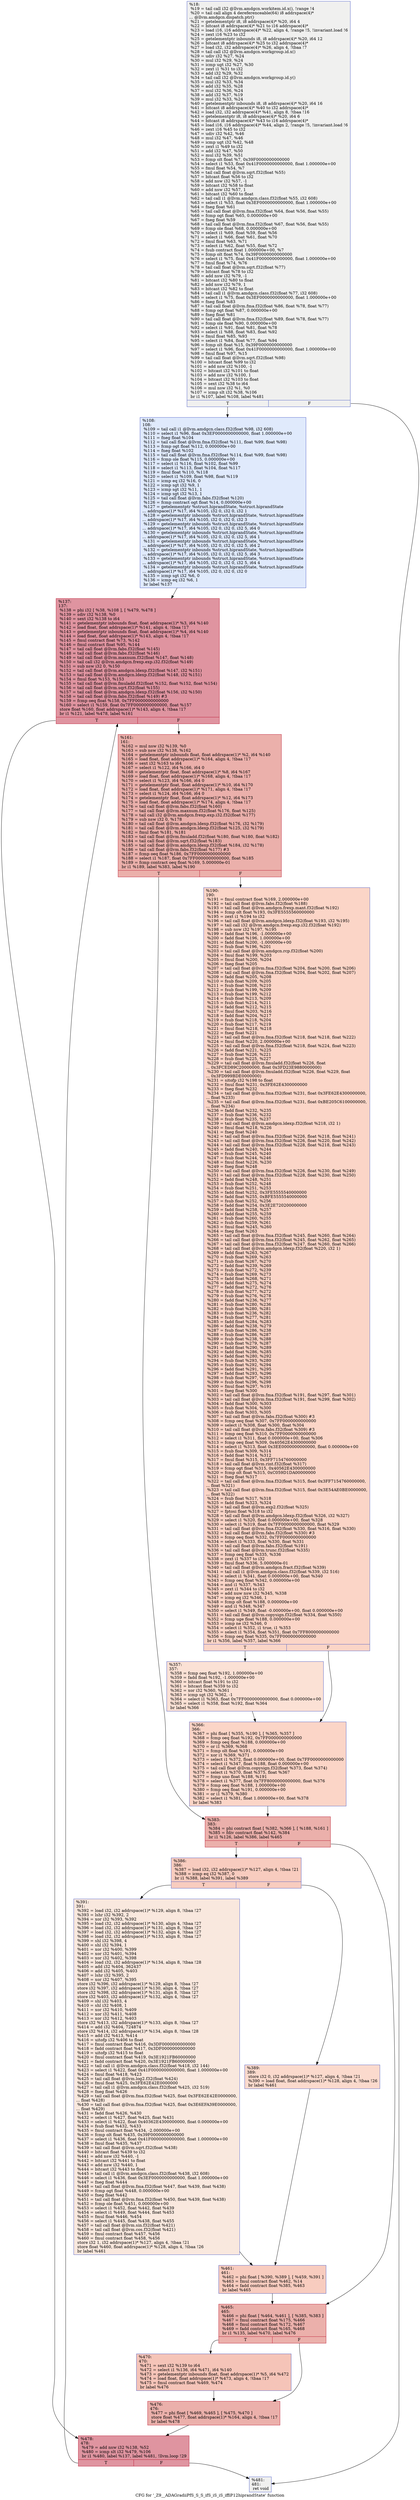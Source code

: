 digraph "CFG for '_Z9__ADAGradiiPfS_S_S_ifS_iS_iS_iffiP12hiprandState' function" {
	label="CFG for '_Z9__ADAGradiiPfS_S_S_ifS_iS_iS_iffiP12hiprandState' function";

	Node0x60a5250 [shape=record,color="#3d50c3ff", style=filled, fillcolor="#dedcdb70",label="{%18:\l  %19 = tail call i32 @llvm.amdgcn.workitem.id.x(), !range !4\l  %20 = tail call align 4 dereferenceable(64) i8 addrspace(4)*\l... @llvm.amdgcn.dispatch.ptr()\l  %21 = getelementptr i8, i8 addrspace(4)* %20, i64 4\l  %22 = bitcast i8 addrspace(4)* %21 to i16 addrspace(4)*\l  %23 = load i16, i16 addrspace(4)* %22, align 4, !range !5, !invariant.load !6\l  %24 = zext i16 %23 to i32\l  %25 = getelementptr inbounds i8, i8 addrspace(4)* %20, i64 12\l  %26 = bitcast i8 addrspace(4)* %25 to i32 addrspace(4)*\l  %27 = load i32, i32 addrspace(4)* %26, align 4, !tbaa !7\l  %28 = tail call i32 @llvm.amdgcn.workgroup.id.x()\l  %29 = udiv i32 %27, %24\l  %30 = mul i32 %29, %24\l  %31 = icmp ugt i32 %27, %30\l  %32 = zext i1 %31 to i32\l  %33 = add i32 %29, %32\l  %34 = tail call i32 @llvm.amdgcn.workgroup.id.y()\l  %35 = mul i32 %33, %34\l  %36 = add i32 %35, %28\l  %37 = mul i32 %36, %24\l  %38 = add i32 %37, %19\l  %39 = mul i32 %33, %24\l  %40 = getelementptr inbounds i8, i8 addrspace(4)* %20, i64 16\l  %41 = bitcast i8 addrspace(4)* %40 to i32 addrspace(4)*\l  %42 = load i32, i32 addrspace(4)* %41, align 8, !tbaa !16\l  %43 = getelementptr i8, i8 addrspace(4)* %20, i64 6\l  %44 = bitcast i8 addrspace(4)* %43 to i16 addrspace(4)*\l  %45 = load i16, i16 addrspace(4)* %44, align 2, !range !5, !invariant.load !6\l  %46 = zext i16 %45 to i32\l  %47 = udiv i32 %42, %46\l  %48 = mul i32 %47, %46\l  %49 = icmp ugt i32 %42, %48\l  %50 = zext i1 %49 to i32\l  %51 = add i32 %47, %50\l  %52 = mul i32 %39, %51\l  %53 = fcmp olt float %7, 0x39F0000000000000\l  %54 = select i1 %53, float 0x41F0000000000000, float 1.000000e+00\l  %55 = fmul float %54, %7\l  %56 = tail call float @llvm.sqrt.f32(float %55)\l  %57 = bitcast float %56 to i32\l  %58 = add nsw i32 %57, -1\l  %59 = bitcast i32 %58 to float\l  %60 = add nsw i32 %57, 1\l  %61 = bitcast i32 %60 to float\l  %62 = tail call i1 @llvm.amdgcn.class.f32(float %55, i32 608)\l  %63 = select i1 %53, float 0x3EF0000000000000, float 1.000000e+00\l  %64 = fneg float %61\l  %65 = tail call float @llvm.fma.f32(float %64, float %56, float %55)\l  %66 = fcmp ogt float %65, 0.000000e+00\l  %67 = fneg float %59\l  %68 = tail call float @llvm.fma.f32(float %67, float %56, float %55)\l  %69 = fcmp ole float %68, 0.000000e+00\l  %70 = select i1 %69, float %59, float %56\l  %71 = select i1 %66, float %61, float %70\l  %72 = fmul float %63, %71\l  %73 = select i1 %62, float %55, float %72\l  %74 = fsub contract float 1.000000e+00, %7\l  %75 = fcmp olt float %74, 0x39F0000000000000\l  %76 = select i1 %75, float 0x41F0000000000000, float 1.000000e+00\l  %77 = fmul float %74, %76\l  %78 = tail call float @llvm.sqrt.f32(float %77)\l  %79 = bitcast float %78 to i32\l  %80 = add nsw i32 %79, -1\l  %81 = bitcast i32 %80 to float\l  %82 = add nsw i32 %79, 1\l  %83 = bitcast i32 %82 to float\l  %84 = tail call i1 @llvm.amdgcn.class.f32(float %77, i32 608)\l  %85 = select i1 %75, float 0x3EF0000000000000, float 1.000000e+00\l  %86 = fneg float %83\l  %87 = tail call float @llvm.fma.f32(float %86, float %78, float %77)\l  %88 = fcmp ogt float %87, 0.000000e+00\l  %89 = fneg float %81\l  %90 = tail call float @llvm.fma.f32(float %89, float %78, float %77)\l  %91 = fcmp ole float %90, 0.000000e+00\l  %92 = select i1 %91, float %81, float %78\l  %93 = select i1 %88, float %83, float %92\l  %94 = fmul float %85, %93\l  %95 = select i1 %84, float %77, float %94\l  %96 = fcmp olt float %15, 0x39F0000000000000\l  %97 = select i1 %96, float 0x41F0000000000000, float 1.000000e+00\l  %98 = fmul float %97, %15\l  %99 = tail call float @llvm.sqrt.f32(float %98)\l  %100 = bitcast float %99 to i32\l  %101 = add nsw i32 %100, -1\l  %102 = bitcast i32 %101 to float\l  %103 = add nsw i32 %100, 1\l  %104 = bitcast i32 %103 to float\l  %105 = sext i32 %38 to i64\l  %106 = mul nsw i32 %1, %0\l  %107 = icmp slt i32 %38, %106\l  br i1 %107, label %108, label %481\l|{<s0>T|<s1>F}}"];
	Node0x60a5250:s0 -> Node0x60ad2c0;
	Node0x60a5250:s1 -> Node0x60ad310;
	Node0x60ad2c0 [shape=record,color="#3d50c3ff", style=filled, fillcolor="#b9d0f970",label="{%108:\l108:                                              \l  %109 = tail call i1 @llvm.amdgcn.class.f32(float %98, i32 608)\l  %110 = select i1 %96, float 0x3EF0000000000000, float 1.000000e+00\l  %111 = fneg float %104\l  %112 = tail call float @llvm.fma.f32(float %111, float %99, float %98)\l  %113 = fcmp ogt float %112, 0.000000e+00\l  %114 = fneg float %102\l  %115 = tail call float @llvm.fma.f32(float %114, float %99, float %98)\l  %116 = fcmp ole float %115, 0.000000e+00\l  %117 = select i1 %116, float %102, float %99\l  %118 = select i1 %113, float %104, float %117\l  %119 = fmul float %110, %118\l  %120 = select i1 %109, float %98, float %119\l  %121 = icmp eq i32 %16, 0\l  %122 = icmp sgt i32 %9, 1\l  %123 = icmp sgt i32 %11, 1\l  %124 = icmp sgt i32 %13, 1\l  %125 = tail call float @llvm.fabs.f32(float %120)\l  %126 = fcmp contract ogt float %14, 0.000000e+00\l  %127 = getelementptr %struct.hiprandState, %struct.hiprandState\l... addrspace(1)* %17, i64 %105, i32 0, i32 0, i32 1\l  %128 = getelementptr inbounds %struct.hiprandState, %struct.hiprandState\l... addrspace(1)* %17, i64 %105, i32 0, i32 0, i32 3\l  %129 = getelementptr inbounds %struct.hiprandState, %struct.hiprandState\l... addrspace(1)* %17, i64 %105, i32 0, i32 0, i32 5, i64 0\l  %130 = getelementptr inbounds %struct.hiprandState, %struct.hiprandState\l... addrspace(1)* %17, i64 %105, i32 0, i32 0, i32 5, i64 1\l  %131 = getelementptr inbounds %struct.hiprandState, %struct.hiprandState\l... addrspace(1)* %17, i64 %105, i32 0, i32 0, i32 5, i64 2\l  %132 = getelementptr inbounds %struct.hiprandState, %struct.hiprandState\l... addrspace(1)* %17, i64 %105, i32 0, i32 0, i32 5, i64 3\l  %133 = getelementptr inbounds %struct.hiprandState, %struct.hiprandState\l... addrspace(1)* %17, i64 %105, i32 0, i32 0, i32 5, i64 4\l  %134 = getelementptr inbounds %struct.hiprandState, %struct.hiprandState\l... addrspace(1)* %17, i64 %105, i32 0, i32 0, i32 0\l  %135 = icmp sgt i32 %6, 0\l  %136 = icmp eq i32 %6, 1\l  br label %137\l}"];
	Node0x60ad2c0 -> Node0x60ab660;
	Node0x60ab660 [shape=record,color="#b70d28ff", style=filled, fillcolor="#b70d2870",label="{%137:\l137:                                              \l  %138 = phi i32 [ %38, %108 ], [ %479, %478 ]\l  %139 = sdiv i32 %138, %0\l  %140 = sext i32 %138 to i64\l  %141 = getelementptr inbounds float, float addrspace(1)* %3, i64 %140\l  %142 = load float, float addrspace(1)* %141, align 4, !tbaa !17\l  %143 = getelementptr inbounds float, float addrspace(1)* %4, i64 %140\l  %144 = load float, float addrspace(1)* %143, align 4, !tbaa !17\l  %145 = fmul contract float %73, %142\l  %146 = fmul contract float %95, %144\l  %147 = tail call float @llvm.fabs.f32(float %145)\l  %148 = tail call float @llvm.fabs.f32(float %146)\l  %149 = tail call float @llvm.maxnum.f32(float %147, float %148)\l  %150 = tail call i32 @llvm.amdgcn.frexp.exp.i32.f32(float %149)\l  %151 = sub nsw i32 0, %150\l  %152 = tail call float @llvm.amdgcn.ldexp.f32(float %147, i32 %151)\l  %153 = tail call float @llvm.amdgcn.ldexp.f32(float %148, i32 %151)\l  %154 = fmul float %153, %153\l  %155 = tail call float @llvm.fmuladd.f32(float %152, float %152, float %154)\l  %156 = tail call float @llvm.sqrt.f32(float %155)\l  %157 = tail call float @llvm.amdgcn.ldexp.f32(float %156, i32 %150)\l  %158 = tail call float @llvm.fabs.f32(float %149) #3\l  %159 = fcmp oeq float %158, 0x7FF0000000000000\l  %160 = select i1 %159, float 0x7FF0000000000000, float %157\l  store float %160, float addrspace(1)* %143, align 4, !tbaa !17\l  br i1 %121, label %478, label %161\l|{<s0>T|<s1>F}}"];
	Node0x60ab660:s0 -> Node0x60af1b0;
	Node0x60ab660:s1 -> Node0x60b1140;
	Node0x60b1140 [shape=record,color="#b70d28ff", style=filled, fillcolor="#d24b4070",label="{%161:\l161:                                              \l  %162 = mul nsw i32 %139, %0\l  %163 = sub nsw i32 %138, %162\l  %164 = getelementptr inbounds float, float addrspace(1)* %2, i64 %140\l  %165 = load float, float addrspace(1)* %164, align 4, !tbaa !17\l  %166 = sext i32 %163 to i64\l  %167 = select i1 %122, i64 %166, i64 0\l  %168 = getelementptr float, float addrspace(1)* %8, i64 %167\l  %169 = load float, float addrspace(1)* %168, align 4, !tbaa !17\l  %170 = select i1 %123, i64 %166, i64 0\l  %171 = getelementptr float, float addrspace(1)* %10, i64 %170\l  %172 = load float, float addrspace(1)* %171, align 4, !tbaa !17\l  %173 = select i1 %124, i64 %166, i64 0\l  %174 = getelementptr float, float addrspace(1)* %12, i64 %173\l  %175 = load float, float addrspace(1)* %174, align 4, !tbaa !17\l  %176 = tail call float @llvm.fabs.f32(float %160)\l  %177 = tail call float @llvm.maxnum.f32(float %176, float %125)\l  %178 = tail call i32 @llvm.amdgcn.frexp.exp.i32.f32(float %177)\l  %179 = sub nsw i32 0, %178\l  %180 = tail call float @llvm.amdgcn.ldexp.f32(float %176, i32 %179)\l  %181 = tail call float @llvm.amdgcn.ldexp.f32(float %125, i32 %179)\l  %182 = fmul float %181, %181\l  %183 = tail call float @llvm.fmuladd.f32(float %180, float %180, float %182)\l  %184 = tail call float @llvm.sqrt.f32(float %183)\l  %185 = tail call float @llvm.amdgcn.ldexp.f32(float %184, i32 %178)\l  %186 = tail call float @llvm.fabs.f32(float %177) #3\l  %187 = fcmp oeq float %186, 0x7FF0000000000000\l  %188 = select i1 %187, float 0x7FF0000000000000, float %185\l  %189 = fcmp contract oeq float %169, 5.000000e-01\l  br i1 %189, label %383, label %190\l|{<s0>T|<s1>F}}"];
	Node0x60b1140:s0 -> Node0x60b2700;
	Node0x60b1140:s1 -> Node0x60b2750;
	Node0x60b2750 [shape=record,color="#3d50c3ff", style=filled, fillcolor="#f5a08170",label="{%190:\l190:                                              \l  %191 = fmul contract float %169, 2.000000e+00\l  %192 = tail call float @llvm.fabs.f32(float %188)\l  %193 = tail call float @llvm.amdgcn.frexp.mant.f32(float %192)\l  %194 = fcmp olt float %193, 0x3FE5555560000000\l  %195 = zext i1 %194 to i32\l  %196 = tail call float @llvm.amdgcn.ldexp.f32(float %193, i32 %195)\l  %197 = tail call i32 @llvm.amdgcn.frexp.exp.i32.f32(float %192)\l  %198 = sub nsw i32 %197, %195\l  %199 = fadd float %196, -1.000000e+00\l  %200 = fadd float %196, 1.000000e+00\l  %201 = fadd float %200, -1.000000e+00\l  %202 = fsub float %196, %201\l  %203 = tail call float @llvm.amdgcn.rcp.f32(float %200)\l  %204 = fmul float %199, %203\l  %205 = fmul float %200, %204\l  %206 = fneg float %205\l  %207 = tail call float @llvm.fma.f32(float %204, float %200, float %206)\l  %208 = tail call float @llvm.fma.f32(float %204, float %202, float %207)\l  %209 = fadd float %205, %208\l  %210 = fsub float %209, %205\l  %211 = fsub float %208, %210\l  %212 = fsub float %199, %209\l  %213 = fsub float %199, %212\l  %214 = fsub float %213, %209\l  %215 = fsub float %214, %211\l  %216 = fadd float %212, %215\l  %217 = fmul float %203, %216\l  %218 = fadd float %204, %217\l  %219 = fsub float %218, %204\l  %220 = fsub float %217, %219\l  %221 = fmul float %218, %218\l  %222 = fneg float %221\l  %223 = tail call float @llvm.fma.f32(float %218, float %218, float %222)\l  %224 = fmul float %220, 2.000000e+00\l  %225 = tail call float @llvm.fma.f32(float %218, float %224, float %223)\l  %226 = fadd float %221, %225\l  %227 = fsub float %226, %221\l  %228 = fsub float %225, %227\l  %229 = tail call float @llvm.fmuladd.f32(float %226, float\l... 0x3FCED89C20000000, float 0x3FD23E9880000000)\l  %230 = tail call float @llvm.fmuladd.f32(float %226, float %229, float\l... 0x3FD999BDE0000000)\l  %231 = sitofp i32 %198 to float\l  %232 = fmul float %231, 0x3FE62E4300000000\l  %233 = fneg float %232\l  %234 = tail call float @llvm.fma.f32(float %231, float 0x3FE62E4300000000,\l... float %233)\l  %235 = tail call float @llvm.fma.f32(float %231, float 0xBE205C6100000000,\l... float %234)\l  %236 = fadd float %232, %235\l  %237 = fsub float %236, %232\l  %238 = fsub float %235, %237\l  %239 = tail call float @llvm.amdgcn.ldexp.f32(float %218, i32 1)\l  %240 = fmul float %218, %226\l  %241 = fneg float %240\l  %242 = tail call float @llvm.fma.f32(float %226, float %218, float %241)\l  %243 = tail call float @llvm.fma.f32(float %226, float %220, float %242)\l  %244 = tail call float @llvm.fma.f32(float %228, float %218, float %243)\l  %245 = fadd float %240, %244\l  %246 = fsub float %245, %240\l  %247 = fsub float %244, %246\l  %248 = fmul float %226, %230\l  %249 = fneg float %248\l  %250 = tail call float @llvm.fma.f32(float %226, float %230, float %249)\l  %251 = tail call float @llvm.fma.f32(float %228, float %230, float %250)\l  %252 = fadd float %248, %251\l  %253 = fsub float %252, %248\l  %254 = fsub float %251, %253\l  %255 = fadd float %252, 0x3FE5555540000000\l  %256 = fadd float %255, 0xBFE5555540000000\l  %257 = fsub float %252, %256\l  %258 = fadd float %254, 0x3E2E720200000000\l  %259 = fadd float %258, %257\l  %260 = fadd float %255, %259\l  %261 = fsub float %260, %255\l  %262 = fsub float %259, %261\l  %263 = fmul float %245, %260\l  %264 = fneg float %263\l  %265 = tail call float @llvm.fma.f32(float %245, float %260, float %264)\l  %266 = tail call float @llvm.fma.f32(float %245, float %262, float %265)\l  %267 = tail call float @llvm.fma.f32(float %247, float %260, float %266)\l  %268 = tail call float @llvm.amdgcn.ldexp.f32(float %220, i32 1)\l  %269 = fadd float %263, %267\l  %270 = fsub float %269, %263\l  %271 = fsub float %267, %270\l  %272 = fadd float %239, %269\l  %273 = fsub float %272, %239\l  %274 = fsub float %269, %273\l  %275 = fadd float %268, %271\l  %276 = fadd float %275, %274\l  %277 = fadd float %272, %276\l  %278 = fsub float %277, %272\l  %279 = fsub float %276, %278\l  %280 = fadd float %236, %277\l  %281 = fsub float %280, %236\l  %282 = fsub float %280, %281\l  %283 = fsub float %236, %282\l  %284 = fsub float %277, %281\l  %285 = fadd float %284, %283\l  %286 = fadd float %238, %279\l  %287 = fsub float %286, %238\l  %288 = fsub float %286, %287\l  %289 = fsub float %238, %288\l  %290 = fsub float %279, %287\l  %291 = fadd float %290, %289\l  %292 = fadd float %286, %285\l  %293 = fadd float %280, %292\l  %294 = fsub float %293, %280\l  %295 = fsub float %292, %294\l  %296 = fadd float %291, %295\l  %297 = fadd float %293, %296\l  %298 = fsub float %297, %293\l  %299 = fsub float %296, %298\l  %300 = fmul float %297, %191\l  %301 = fneg float %300\l  %302 = tail call float @llvm.fma.f32(float %191, float %297, float %301)\l  %303 = tail call float @llvm.fma.f32(float %191, float %299, float %302)\l  %304 = fadd float %300, %303\l  %305 = fsub float %304, %300\l  %306 = fsub float %303, %305\l  %307 = tail call float @llvm.fabs.f32(float %300) #3\l  %308 = fcmp oeq float %307, 0x7FF0000000000000\l  %309 = select i1 %308, float %300, float %304\l  %310 = tail call float @llvm.fabs.f32(float %309) #3\l  %311 = fcmp oeq float %310, 0x7FF0000000000000\l  %312 = select i1 %311, float 0.000000e+00, float %306\l  %313 = fcmp oeq float %309, 0x40562E4300000000\l  %314 = select i1 %313, float 0x3EE0000000000000, float 0.000000e+00\l  %315 = fsub float %309, %314\l  %316 = fadd float %314, %312\l  %317 = fmul float %315, 0x3FF7154760000000\l  %318 = tail call float @llvm.rint.f32(float %317)\l  %319 = fcmp ogt float %315, 0x40562E4300000000\l  %320 = fcmp olt float %315, 0xC059D1DA00000000\l  %321 = fneg float %317\l  %322 = tail call float @llvm.fma.f32(float %315, float 0x3FF7154760000000,\l... float %321)\l  %323 = tail call float @llvm.fma.f32(float %315, float 0x3E54AE0BE0000000,\l... float %322)\l  %324 = fsub float %317, %318\l  %325 = fadd float %323, %324\l  %326 = tail call float @llvm.exp2.f32(float %325)\l  %327 = fptosi float %318 to i32\l  %328 = tail call float @llvm.amdgcn.ldexp.f32(float %326, i32 %327)\l  %329 = select i1 %320, float 0.000000e+00, float %328\l  %330 = select i1 %319, float 0x7FF0000000000000, float %329\l  %331 = tail call float @llvm.fma.f32(float %330, float %316, float %330)\l  %332 = tail call float @llvm.fabs.f32(float %330) #3\l  %333 = fcmp oeq float %332, 0x7FF0000000000000\l  %334 = select i1 %333, float %330, float %331\l  %335 = tail call float @llvm.fabs.f32(float %191)\l  %336 = tail call float @llvm.trunc.f32(float %335)\l  %337 = fcmp oeq float %335, %336\l  %338 = zext i1 %337 to i32\l  %339 = fmul float %336, 5.000000e-01\l  %340 = tail call float @llvm.amdgcn.fract.f32(float %339)\l  %341 = tail call i1 @llvm.amdgcn.class.f32(float %339, i32 516)\l  %342 = select i1 %341, float 0.000000e+00, float %340\l  %343 = fcmp oeq float %342, 0.000000e+00\l  %344 = and i1 %337, %343\l  %345 = zext i1 %344 to i32\l  %346 = add nuw nsw i32 %345, %338\l  %347 = icmp eq i32 %346, 1\l  %348 = fcmp olt float %188, 0.000000e+00\l  %349 = and i1 %348, %347\l  %350 = select i1 %349, float -0.000000e+00, float 0.000000e+00\l  %351 = tail call float @llvm.copysign.f32(float %334, float %350)\l  %352 = fcmp uge float %188, 0.000000e+00\l  %353 = icmp ne i32 %346, 0\l  %354 = select i1 %352, i1 true, i1 %353\l  %355 = select i1 %354, float %351, float 0x7FF8000000000000\l  %356 = fcmp oeq float %335, 0x7FF0000000000000\l  br i1 %356, label %357, label %366\l|{<s0>T|<s1>F}}"];
	Node0x60b2750:s0 -> Node0x60baf90;
	Node0x60b2750:s1 -> Node0x60bb020;
	Node0x60baf90 [shape=record,color="#3d50c3ff", style=filled, fillcolor="#f7bca170",label="{%357:\l357:                                              \l  %358 = fcmp oeq float %192, 1.000000e+00\l  %359 = fadd float %192, -1.000000e+00\l  %360 = bitcast float %191 to i32\l  %361 = bitcast float %359 to i32\l  %362 = xor i32 %360, %361\l  %363 = icmp sgt i32 %362, -1\l  %364 = select i1 %363, float 0x7FF0000000000000, float 0.000000e+00\l  %365 = select i1 %358, float %192, float %364\l  br label %366\l}"];
	Node0x60baf90 -> Node0x60bb020;
	Node0x60bb020 [shape=record,color="#3d50c3ff", style=filled, fillcolor="#f5a08170",label="{%366:\l366:                                              \l  %367 = phi float [ %355, %190 ], [ %365, %357 ]\l  %368 = fcmp oeq float %192, 0x7FF0000000000000\l  %369 = fcmp oeq float %188, 0.000000e+00\l  %370 = or i1 %369, %368\l  %371 = fcmp olt float %191, 0.000000e+00\l  %372 = xor i1 %369, %371\l  %373 = select i1 %372, float 0.000000e+00, float 0x7FF0000000000000\l  %374 = select i1 %347, float %188, float 0.000000e+00\l  %375 = tail call float @llvm.copysign.f32(float %373, float %374)\l  %376 = select i1 %370, float %375, float %367\l  %377 = fcmp uno float %188, %191\l  %378 = select i1 %377, float 0x7FF8000000000000, float %376\l  %379 = fcmp oeq float %188, 1.000000e+00\l  %380 = fcmp oeq float %191, 0.000000e+00\l  %381 = or i1 %379, %380\l  %382 = select i1 %381, float 1.000000e+00, float %378\l  br label %383\l}"];
	Node0x60bb020 -> Node0x60b2700;
	Node0x60b2700 [shape=record,color="#b70d28ff", style=filled, fillcolor="#d24b4070",label="{%383:\l383:                                              \l  %384 = phi contract float [ %382, %366 ], [ %188, %161 ]\l  %385 = fdiv contract float %142, %384\l  br i1 %126, label %386, label %465\l|{<s0>T|<s1>F}}"];
	Node0x60b2700:s0 -> Node0x60bc240;
	Node0x60b2700:s1 -> Node0x60bc290;
	Node0x60bc240 [shape=record,color="#3d50c3ff", style=filled, fillcolor="#f08b6e70",label="{%386:\l386:                                              \l  %387 = load i32, i32 addrspace(1)* %127, align 4, !tbaa !21\l  %388 = icmp eq i32 %387, 0\l  br i1 %388, label %391, label %389\l|{<s0>T|<s1>F}}"];
	Node0x60bc240:s0 -> Node0x60bc5c0;
	Node0x60bc240:s1 -> Node0x60bc650;
	Node0x60bc650 [shape=record,color="#3d50c3ff", style=filled, fillcolor="#f7ac8e70",label="{%389:\l389:                                              \l  store i32 0, i32 addrspace(1)* %127, align 4, !tbaa !21\l  %390 = load float, float addrspace(1)* %128, align 4, !tbaa !26\l  br label %461\l}"];
	Node0x60bc650 -> Node0x60bcfa0;
	Node0x60bc5c0 [shape=record,color="#3d50c3ff", style=filled, fillcolor="#f2cab570",label="{%391:\l391:                                              \l  %392 = load i32, i32 addrspace(1)* %129, align 8, !tbaa !27\l  %393 = lshr i32 %392, 2\l  %394 = xor i32 %393, %392\l  %395 = load i32, i32 addrspace(1)* %130, align 4, !tbaa !27\l  %396 = load i32, i32 addrspace(1)* %131, align 8, !tbaa !27\l  %397 = load i32, i32 addrspace(1)* %132, align 4, !tbaa !27\l  %398 = load i32, i32 addrspace(1)* %133, align 8, !tbaa !27\l  %399 = shl i32 %398, 4\l  %400 = shl i32 %394, 1\l  %401 = xor i32 %400, %399\l  %402 = xor i32 %401, %394\l  %403 = xor i32 %402, %398\l  %404 = load i32, i32 addrspace(1)* %134, align 8, !tbaa !28\l  %405 = add i32 %404, 362437\l  %406 = add i32 %405, %403\l  %407 = lshr i32 %395, 2\l  %408 = xor i32 %407, %395\l  store i32 %396, i32 addrspace(1)* %129, align 8, !tbaa !27\l  store i32 %397, i32 addrspace(1)* %130, align 4, !tbaa !27\l  store i32 %398, i32 addrspace(1)* %131, align 8, !tbaa !27\l  store i32 %403, i32 addrspace(1)* %132, align 4, !tbaa !27\l  %409 = shl i32 %403, 4\l  %410 = shl i32 %408, 1\l  %411 = xor i32 %410, %409\l  %412 = xor i32 %411, %408\l  %413 = xor i32 %412, %403\l  store i32 %413, i32 addrspace(1)* %133, align 8, !tbaa !27\l  %414 = add i32 %404, 724874\l  store i32 %414, i32 addrspace(1)* %134, align 8, !tbaa !28\l  %415 = add i32 %413, %414\l  %416 = uitofp i32 %406 to float\l  %417 = fmul contract float %416, 0x3DF0000000000000\l  %418 = fadd contract float %417, 0x3DF0000000000000\l  %419 = uitofp i32 %415 to float\l  %420 = fmul contract float %419, 0x3E1921FB60000000\l  %421 = fadd contract float %420, 0x3E1921FB60000000\l  %422 = tail call i1 @llvm.amdgcn.class.f32(float %418, i32 144)\l  %423 = select i1 %422, float 0x41F0000000000000, float 1.000000e+00\l  %424 = fmul float %418, %423\l  %425 = tail call float @llvm.log2.f32(float %424)\l  %426 = fmul float %425, 0x3FE62E42E0000000\l  %427 = tail call i1 @llvm.amdgcn.class.f32(float %425, i32 519)\l  %428 = fneg float %426\l  %429 = tail call float @llvm.fma.f32(float %425, float 0x3FE62E42E0000000,\l... float %428)\l  %430 = tail call float @llvm.fma.f32(float %425, float 0x3E6EFA39E0000000,\l... float %429)\l  %431 = fadd float %426, %430\l  %432 = select i1 %427, float %425, float %431\l  %433 = select i1 %422, float 0x40362E4300000000, float 0.000000e+00\l  %434 = fsub float %432, %433\l  %435 = fmul contract float %434, -2.000000e+00\l  %436 = fcmp olt float %435, 0x39F0000000000000\l  %437 = select i1 %436, float 0x41F0000000000000, float 1.000000e+00\l  %438 = fmul float %435, %437\l  %439 = tail call float @llvm.sqrt.f32(float %438)\l  %440 = bitcast float %439 to i32\l  %441 = add nsw i32 %440, -1\l  %442 = bitcast i32 %441 to float\l  %443 = add nsw i32 %440, 1\l  %444 = bitcast i32 %443 to float\l  %445 = tail call i1 @llvm.amdgcn.class.f32(float %438, i32 608)\l  %446 = select i1 %436, float 0x3EF0000000000000, float 1.000000e+00\l  %447 = fneg float %444\l  %448 = tail call float @llvm.fma.f32(float %447, float %439, float %438)\l  %449 = fcmp ogt float %448, 0.000000e+00\l  %450 = fneg float %442\l  %451 = tail call float @llvm.fma.f32(float %450, float %439, float %438)\l  %452 = fcmp ole float %451, 0.000000e+00\l  %453 = select i1 %452, float %442, float %439\l  %454 = select i1 %449, float %444, float %453\l  %455 = fmul float %446, %454\l  %456 = select i1 %445, float %438, float %455\l  %457 = tail call float @llvm.sin.f32(float %421)\l  %458 = tail call float @llvm.cos.f32(float %421)\l  %459 = fmul contract float %457, %456\l  %460 = fmul contract float %458, %456\l  store i32 1, i32 addrspace(1)* %127, align 4, !tbaa !21\l  store float %460, float addrspace(1)* %128, align 4, !tbaa !26\l  br label %461\l}"];
	Node0x60bc5c0 -> Node0x60bcfa0;
	Node0x60bcfa0 [shape=record,color="#3d50c3ff", style=filled, fillcolor="#f08b6e70",label="{%461:\l461:                                              \l  %462 = phi float [ %390, %389 ], [ %459, %391 ]\l  %463 = fmul contract float %462, %14\l  %464 = fadd contract float %385, %463\l  br label %465\l}"];
	Node0x60bcfa0 -> Node0x60bc290;
	Node0x60bc290 [shape=record,color="#b70d28ff", style=filled, fillcolor="#d24b4070",label="{%465:\l465:                                              \l  %466 = phi float [ %464, %461 ], [ %385, %383 ]\l  %467 = fmul contract float %175, %466\l  %468 = fmul contract float %172, %467\l  %469 = fadd contract float %165, %468\l  br i1 %135, label %470, label %476\l|{<s0>T|<s1>F}}"];
	Node0x60bc290:s0 -> Node0x60c2080;
	Node0x60bc290:s1 -> Node0x60c20d0;
	Node0x60c2080 [shape=record,color="#3d50c3ff", style=filled, fillcolor="#e97a5f70",label="{%470:\l470:                                              \l  %471 = sext i32 %139 to i64\l  %472 = select i1 %136, i64 %471, i64 %140\l  %473 = getelementptr inbounds float, float addrspace(1)* %5, i64 %472\l  %474 = load float, float addrspace(1)* %473, align 4, !tbaa !17\l  %475 = fmul contract float %469, %474\l  br label %476\l}"];
	Node0x60c2080 -> Node0x60c20d0;
	Node0x60c20d0 [shape=record,color="#b70d28ff", style=filled, fillcolor="#d24b4070",label="{%476:\l476:                                              \l  %477 = phi float [ %469, %465 ], [ %475, %470 ]\l  store float %477, float addrspace(1)* %164, align 4, !tbaa !17\l  br label %478\l}"];
	Node0x60c20d0 -> Node0x60af1b0;
	Node0x60af1b0 [shape=record,color="#b70d28ff", style=filled, fillcolor="#b70d2870",label="{%478:\l478:                                              \l  %479 = add nsw i32 %138, %52\l  %480 = icmp slt i32 %479, %106\l  br i1 %480, label %137, label %481, !llvm.loop !29\l|{<s0>T|<s1>F}}"];
	Node0x60af1b0:s0 -> Node0x60ab660;
	Node0x60af1b0:s1 -> Node0x60ad310;
	Node0x60ad310 [shape=record,color="#3d50c3ff", style=filled, fillcolor="#dedcdb70",label="{%481:\l481:                                              \l  ret void\l}"];
}

